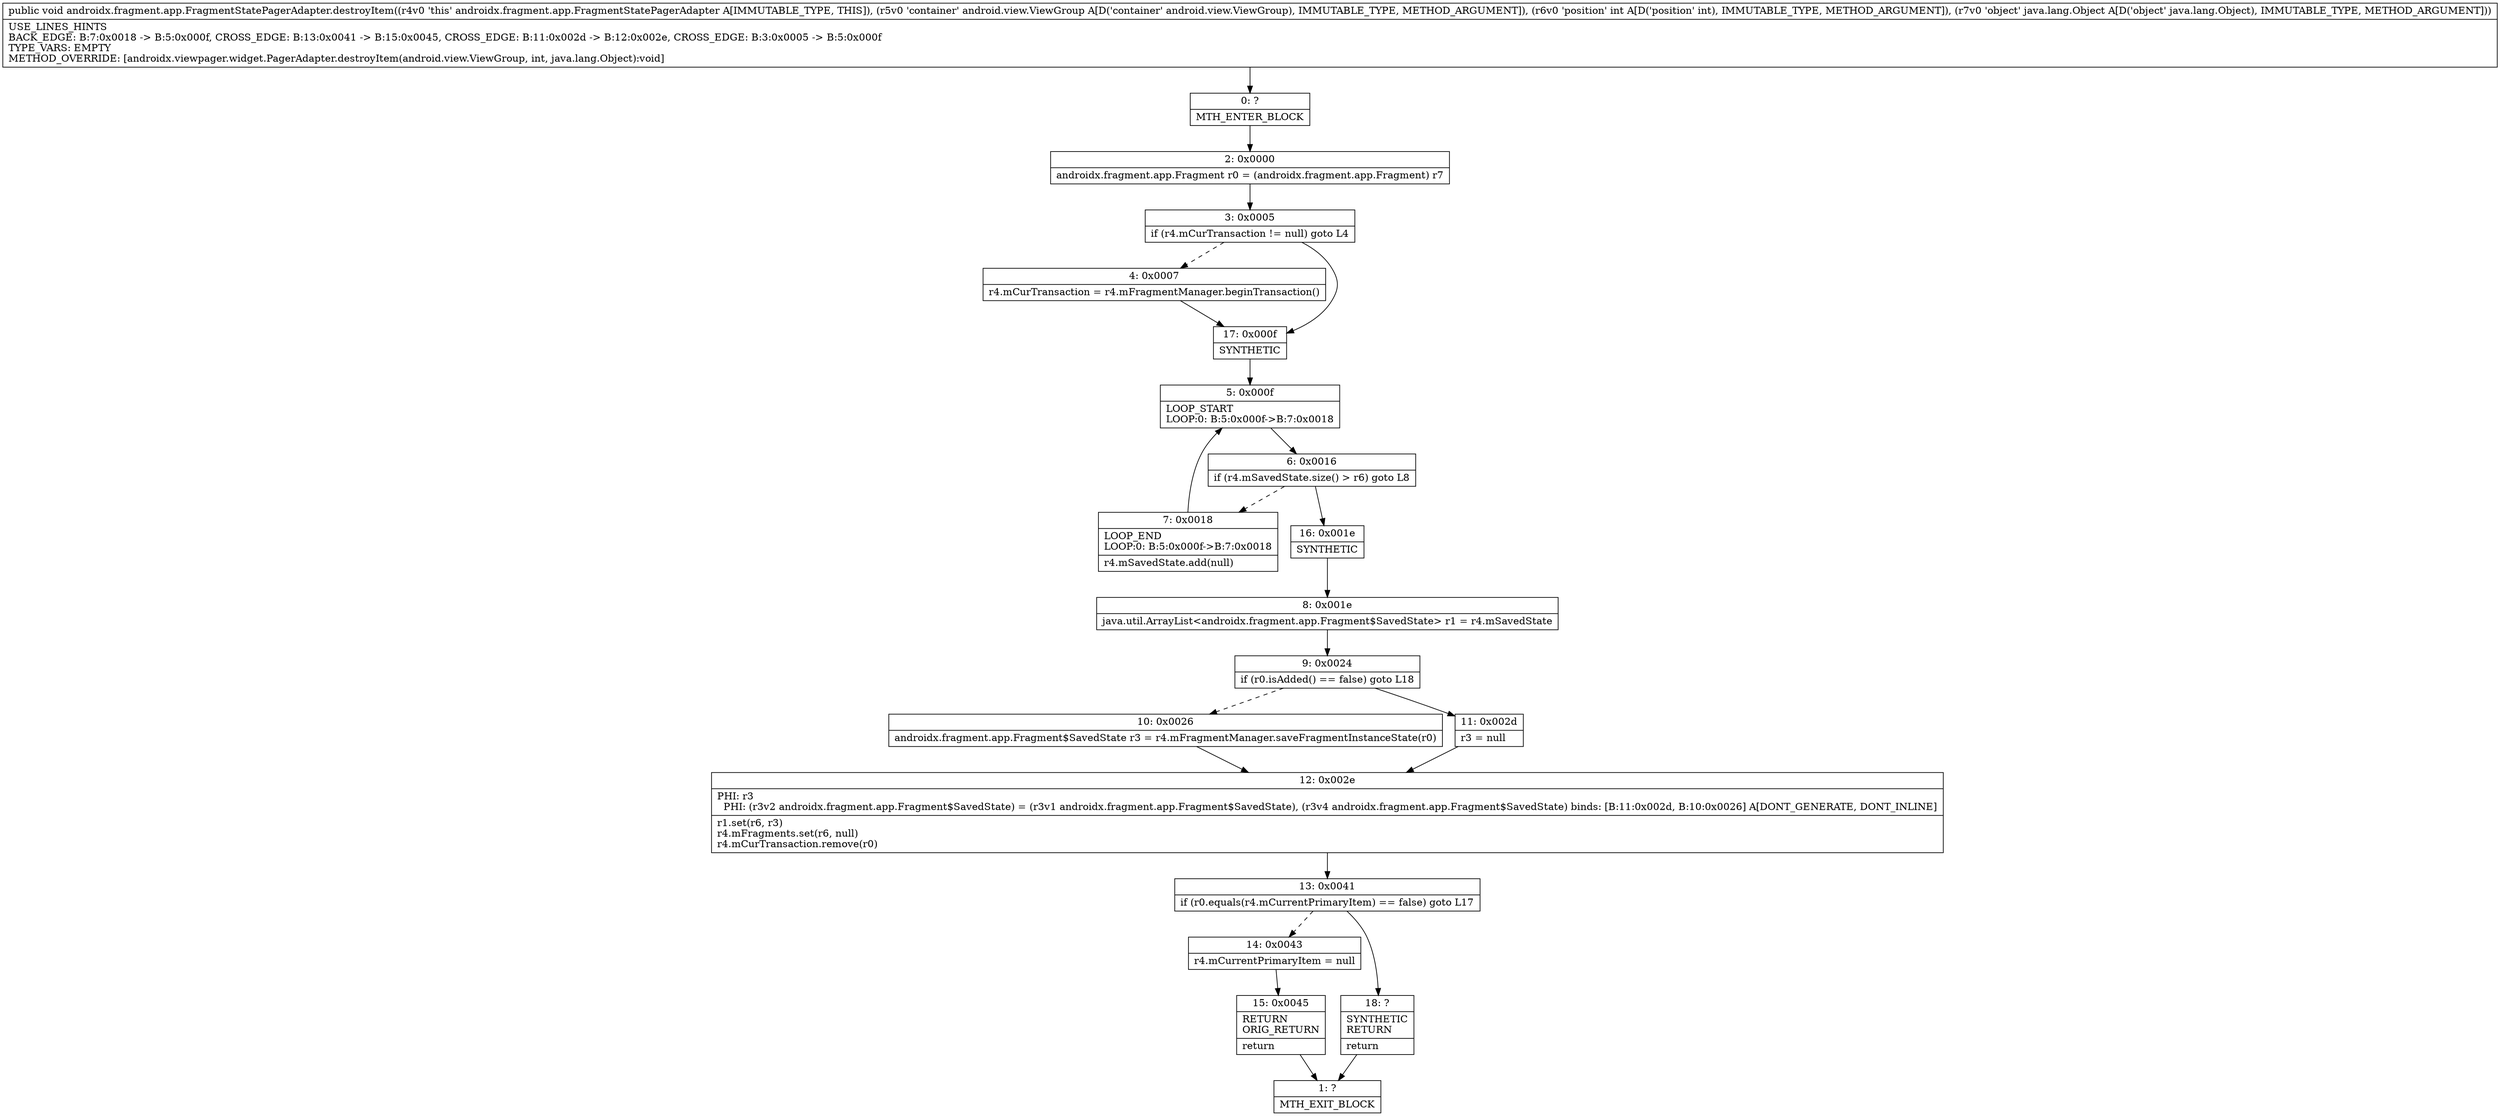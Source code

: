 digraph "CFG forandroidx.fragment.app.FragmentStatePagerAdapter.destroyItem(Landroid\/view\/ViewGroup;ILjava\/lang\/Object;)V" {
Node_0 [shape=record,label="{0\:\ ?|MTH_ENTER_BLOCK\l}"];
Node_2 [shape=record,label="{2\:\ 0x0000|androidx.fragment.app.Fragment r0 = (androidx.fragment.app.Fragment) r7\l}"];
Node_3 [shape=record,label="{3\:\ 0x0005|if (r4.mCurTransaction != null) goto L4\l}"];
Node_4 [shape=record,label="{4\:\ 0x0007|r4.mCurTransaction = r4.mFragmentManager.beginTransaction()\l}"];
Node_17 [shape=record,label="{17\:\ 0x000f|SYNTHETIC\l}"];
Node_5 [shape=record,label="{5\:\ 0x000f|LOOP_START\lLOOP:0: B:5:0x000f\-\>B:7:0x0018\l}"];
Node_6 [shape=record,label="{6\:\ 0x0016|if (r4.mSavedState.size() \> r6) goto L8\l}"];
Node_7 [shape=record,label="{7\:\ 0x0018|LOOP_END\lLOOP:0: B:5:0x000f\-\>B:7:0x0018\l|r4.mSavedState.add(null)\l}"];
Node_16 [shape=record,label="{16\:\ 0x001e|SYNTHETIC\l}"];
Node_8 [shape=record,label="{8\:\ 0x001e|java.util.ArrayList\<androidx.fragment.app.Fragment$SavedState\> r1 = r4.mSavedState\l}"];
Node_9 [shape=record,label="{9\:\ 0x0024|if (r0.isAdded() == false) goto L18\l}"];
Node_10 [shape=record,label="{10\:\ 0x0026|androidx.fragment.app.Fragment$SavedState r3 = r4.mFragmentManager.saveFragmentInstanceState(r0)\l}"];
Node_12 [shape=record,label="{12\:\ 0x002e|PHI: r3 \l  PHI: (r3v2 androidx.fragment.app.Fragment$SavedState) = (r3v1 androidx.fragment.app.Fragment$SavedState), (r3v4 androidx.fragment.app.Fragment$SavedState) binds: [B:11:0x002d, B:10:0x0026] A[DONT_GENERATE, DONT_INLINE]\l|r1.set(r6, r3)\lr4.mFragments.set(r6, null)\lr4.mCurTransaction.remove(r0)\l}"];
Node_13 [shape=record,label="{13\:\ 0x0041|if (r0.equals(r4.mCurrentPrimaryItem) == false) goto L17\l}"];
Node_14 [shape=record,label="{14\:\ 0x0043|r4.mCurrentPrimaryItem = null\l}"];
Node_15 [shape=record,label="{15\:\ 0x0045|RETURN\lORIG_RETURN\l|return\l}"];
Node_1 [shape=record,label="{1\:\ ?|MTH_EXIT_BLOCK\l}"];
Node_18 [shape=record,label="{18\:\ ?|SYNTHETIC\lRETURN\l|return\l}"];
Node_11 [shape=record,label="{11\:\ 0x002d|r3 = null\l}"];
MethodNode[shape=record,label="{public void androidx.fragment.app.FragmentStatePagerAdapter.destroyItem((r4v0 'this' androidx.fragment.app.FragmentStatePagerAdapter A[IMMUTABLE_TYPE, THIS]), (r5v0 'container' android.view.ViewGroup A[D('container' android.view.ViewGroup), IMMUTABLE_TYPE, METHOD_ARGUMENT]), (r6v0 'position' int A[D('position' int), IMMUTABLE_TYPE, METHOD_ARGUMENT]), (r7v0 'object' java.lang.Object A[D('object' java.lang.Object), IMMUTABLE_TYPE, METHOD_ARGUMENT]))  | USE_LINES_HINTS\lBACK_EDGE: B:7:0x0018 \-\> B:5:0x000f, CROSS_EDGE: B:13:0x0041 \-\> B:15:0x0045, CROSS_EDGE: B:11:0x002d \-\> B:12:0x002e, CROSS_EDGE: B:3:0x0005 \-\> B:5:0x000f\lTYPE_VARS: EMPTY\lMETHOD_OVERRIDE: [androidx.viewpager.widget.PagerAdapter.destroyItem(android.view.ViewGroup, int, java.lang.Object):void]\l}"];
MethodNode -> Node_0;Node_0 -> Node_2;
Node_2 -> Node_3;
Node_3 -> Node_4[style=dashed];
Node_3 -> Node_17;
Node_4 -> Node_17;
Node_17 -> Node_5;
Node_5 -> Node_6;
Node_6 -> Node_7[style=dashed];
Node_6 -> Node_16;
Node_7 -> Node_5;
Node_16 -> Node_8;
Node_8 -> Node_9;
Node_9 -> Node_10[style=dashed];
Node_9 -> Node_11;
Node_10 -> Node_12;
Node_12 -> Node_13;
Node_13 -> Node_14[style=dashed];
Node_13 -> Node_18;
Node_14 -> Node_15;
Node_15 -> Node_1;
Node_18 -> Node_1;
Node_11 -> Node_12;
}

